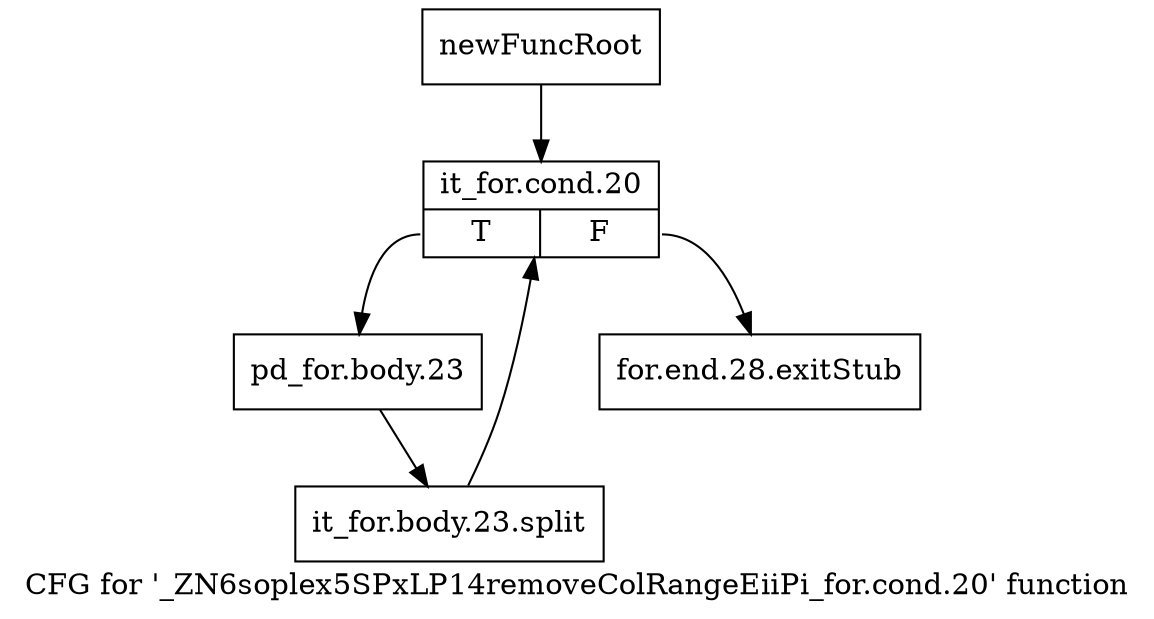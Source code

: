 digraph "CFG for '_ZN6soplex5SPxLP14removeColRangeEiiPi_for.cond.20' function" {
	label="CFG for '_ZN6soplex5SPxLP14removeColRangeEiiPi_for.cond.20' function";

	Node0x2e3d3d0 [shape=record,label="{newFuncRoot}"];
	Node0x2e3d3d0 -> Node0x2e3d470;
	Node0x2e3d420 [shape=record,label="{for.end.28.exitStub}"];
	Node0x2e3d470 [shape=record,label="{it_for.cond.20|{<s0>T|<s1>F}}"];
	Node0x2e3d470:s0 -> Node0x2e3d4c0;
	Node0x2e3d470:s1 -> Node0x2e3d420;
	Node0x2e3d4c0 [shape=record,label="{pd_for.body.23}"];
	Node0x2e3d4c0 -> Node0x346b130;
	Node0x346b130 [shape=record,label="{it_for.body.23.split}"];
	Node0x346b130 -> Node0x2e3d470;
}

